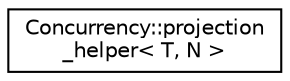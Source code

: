 digraph "Graphical Class Hierarchy"
{
  edge [fontname="Helvetica",fontsize="10",labelfontname="Helvetica",labelfontsize="10"];
  node [fontname="Helvetica",fontsize="10",shape=record];
  rankdir="LR";
  Node1 [label="Concurrency::projection\l_helper\< T, N \>",height=0.2,width=0.4,color="black", fillcolor="white", style="filled",URL="$structConcurrency_1_1projection__helper.html"];
}
